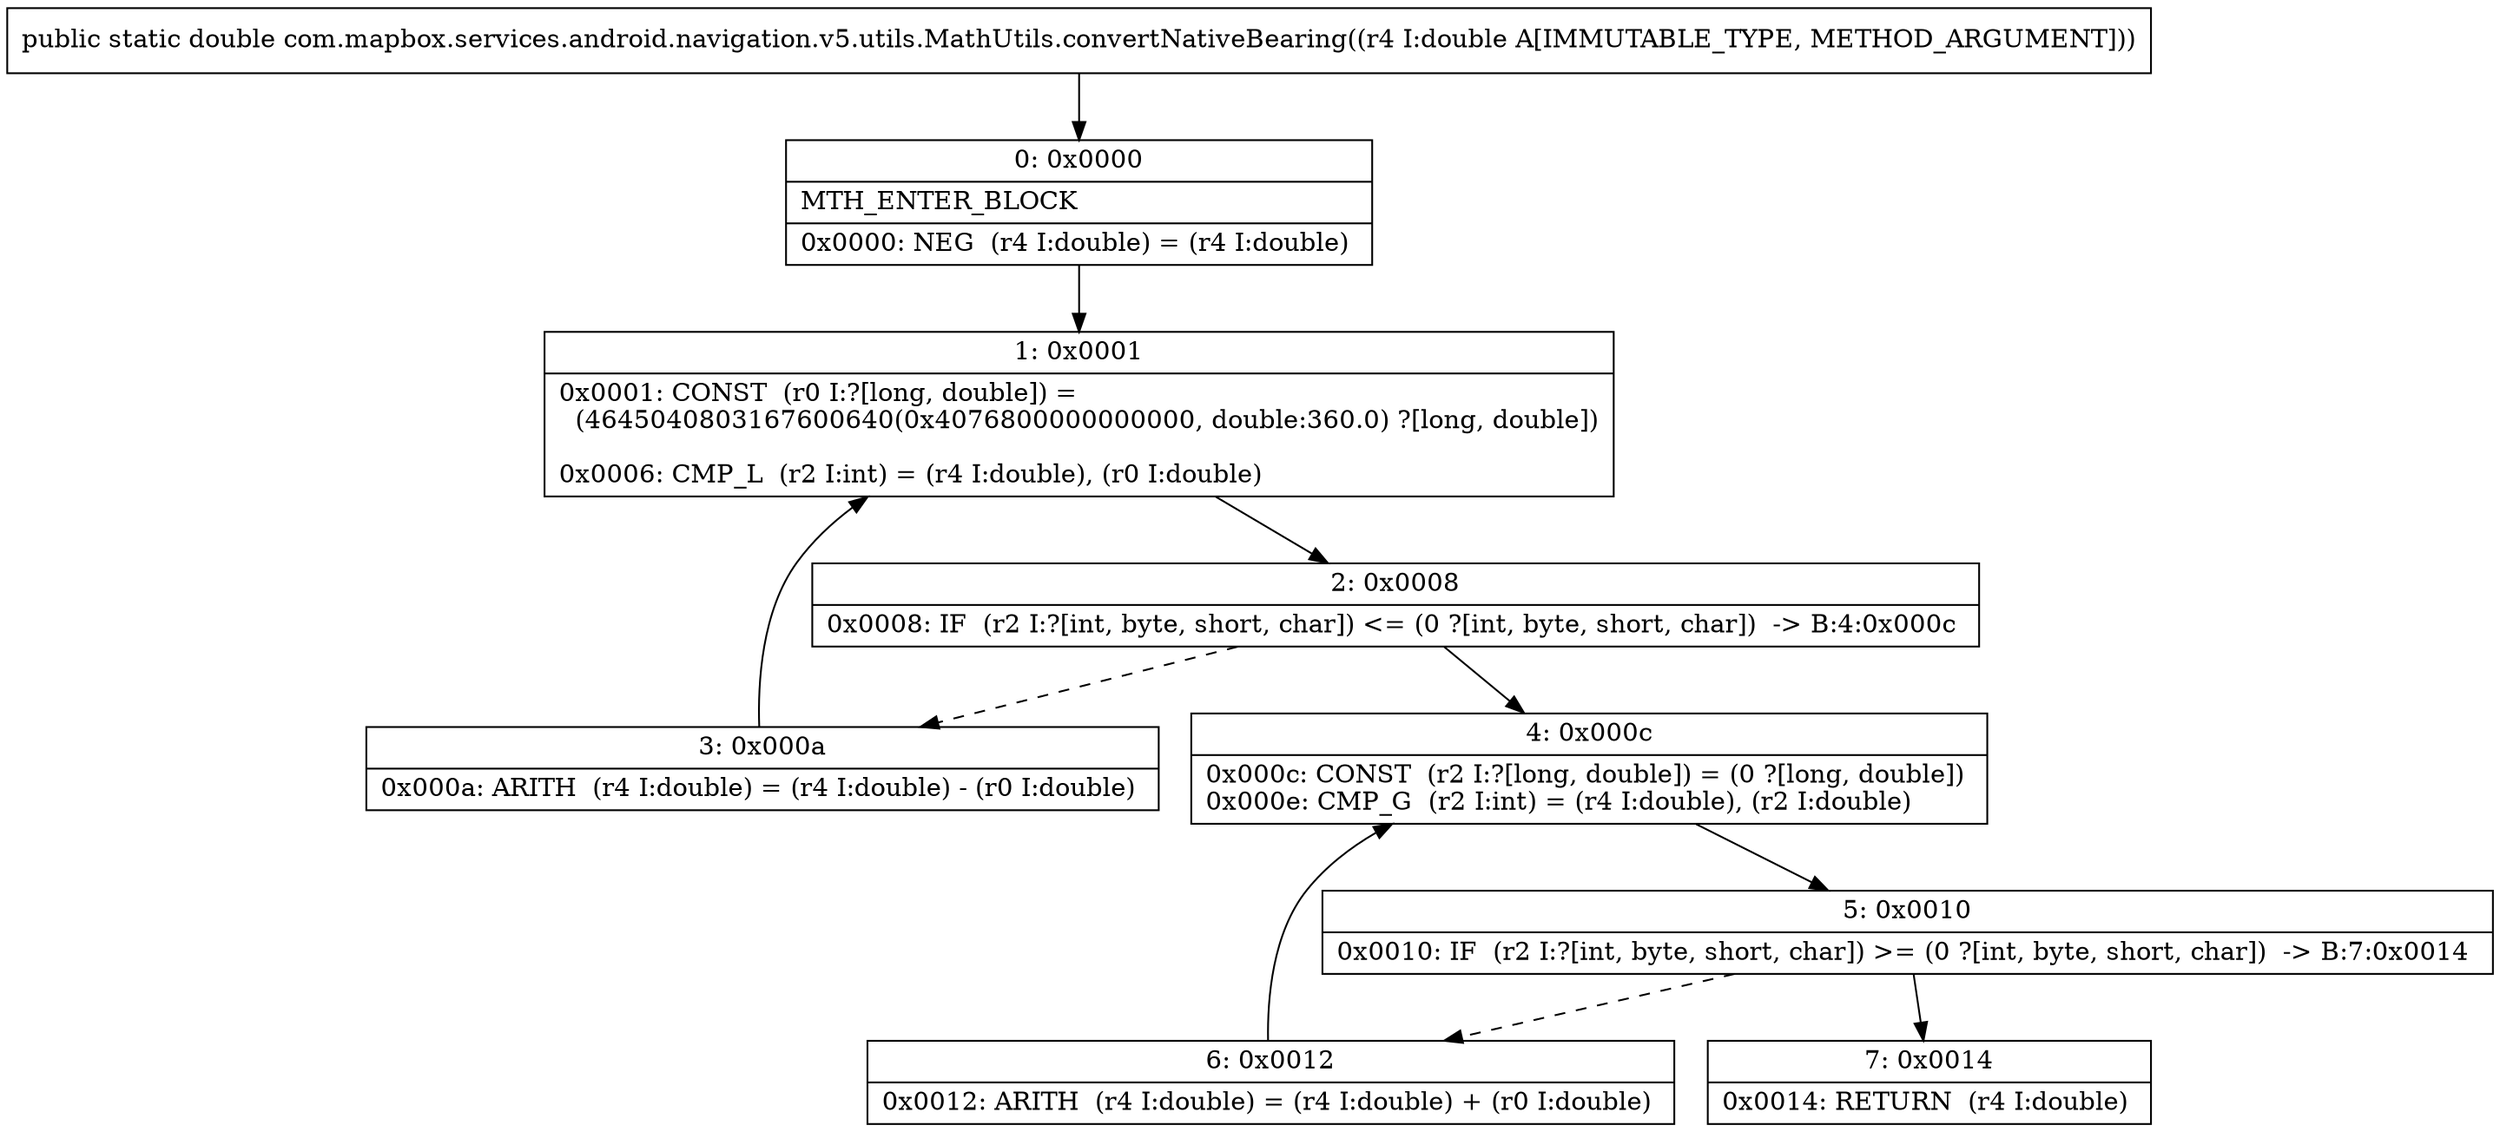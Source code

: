 digraph "CFG forcom.mapbox.services.android.navigation.v5.utils.MathUtils.convertNativeBearing(D)D" {
Node_0 [shape=record,label="{0\:\ 0x0000|MTH_ENTER_BLOCK\l|0x0000: NEG  (r4 I:double) = (r4 I:double) \l}"];
Node_1 [shape=record,label="{1\:\ 0x0001|0x0001: CONST  (r0 I:?[long, double]) = \l  (4645040803167600640(0x4076800000000000, double:360.0) ?[long, double])\l \l0x0006: CMP_L  (r2 I:int) = (r4 I:double), (r0 I:double) \l}"];
Node_2 [shape=record,label="{2\:\ 0x0008|0x0008: IF  (r2 I:?[int, byte, short, char]) \<= (0 ?[int, byte, short, char])  \-\> B:4:0x000c \l}"];
Node_3 [shape=record,label="{3\:\ 0x000a|0x000a: ARITH  (r4 I:double) = (r4 I:double) \- (r0 I:double) \l}"];
Node_4 [shape=record,label="{4\:\ 0x000c|0x000c: CONST  (r2 I:?[long, double]) = (0 ?[long, double]) \l0x000e: CMP_G  (r2 I:int) = (r4 I:double), (r2 I:double) \l}"];
Node_5 [shape=record,label="{5\:\ 0x0010|0x0010: IF  (r2 I:?[int, byte, short, char]) \>= (0 ?[int, byte, short, char])  \-\> B:7:0x0014 \l}"];
Node_6 [shape=record,label="{6\:\ 0x0012|0x0012: ARITH  (r4 I:double) = (r4 I:double) + (r0 I:double) \l}"];
Node_7 [shape=record,label="{7\:\ 0x0014|0x0014: RETURN  (r4 I:double) \l}"];
MethodNode[shape=record,label="{public static double com.mapbox.services.android.navigation.v5.utils.MathUtils.convertNativeBearing((r4 I:double A[IMMUTABLE_TYPE, METHOD_ARGUMENT])) }"];
MethodNode -> Node_0;
Node_0 -> Node_1;
Node_1 -> Node_2;
Node_2 -> Node_3[style=dashed];
Node_2 -> Node_4;
Node_3 -> Node_1;
Node_4 -> Node_5;
Node_5 -> Node_6[style=dashed];
Node_5 -> Node_7;
Node_6 -> Node_4;
}

